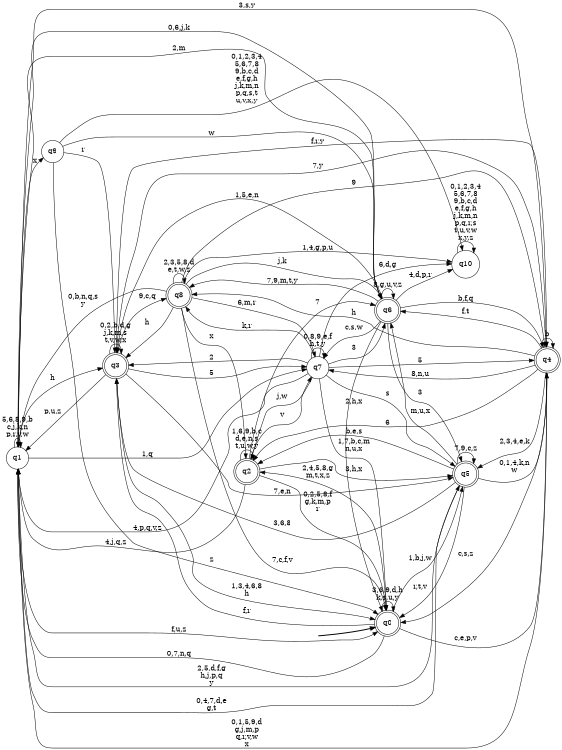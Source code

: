 digraph BlueStar {
__start0 [style = invis, shape = none, label = "", width = 0, height = 0];

rankdir=LR;
size="8,5";

s0 [style="rounded,filled", color="black", fillcolor="white" shape="doublecircle", label="q0"];
s1 [style="filled", color="black", fillcolor="white" shape="circle", label="q1"];
s2 [style="rounded,filled", color="black", fillcolor="white" shape="doublecircle", label="q2"];
s3 [style="rounded,filled", color="black", fillcolor="white" shape="doublecircle", label="q3"];
s4 [style="rounded,filled", color="black", fillcolor="white" shape="doublecircle", label="q4"];
s5 [style="rounded,filled", color="black", fillcolor="white" shape="doublecircle", label="q5"];
s6 [style="rounded,filled", color="black", fillcolor="white" shape="doublecircle", label="q6"];
s7 [style="filled", color="black", fillcolor="white" shape="circle", label="q7"];
s8 [style="rounded,filled", color="black", fillcolor="white" shape="doublecircle", label="q8"];
s9 [style="filled", color="black", fillcolor="white" shape="circle", label="q9"];
s10 [style="filled", color="black", fillcolor="white" shape="circle", label="q10"];
subgraph cluster_main { 
	graph [pad=".75", ranksep="0.15", nodesep="0.15"];
	 style=invis; 
	__start0 -> s0 [penwidth=2];
}
s0 -> s0 [label="3,6,9,d,h\nk,s,u,y"];
s0 -> s1 [label="0,7,n,q"];
s0 -> s2 [label="2,4,5,8,g\nm,t,x,z"];
s0 -> s3 [label="f,r"];
s0 -> s4 [label="c,e,p,v"];
s0 -> s5 [label="1,b,j,w"];
s1 -> s0 [label="f,u,z"];
s1 -> s1 [label="5,6,8,9,b\nc,j,k,n\np,r,v,w"];
s1 -> s3 [label="h"];
s1 -> s4 [label="3,s,y"];
s1 -> s5 [label="0,4,7,d,e\ng,t"];
s1 -> s6 [label="2,m"];
s1 -> s7 [label="1,q"];
s1 -> s9 [label="x"];
s2 -> s0 [label="0,2,5,8,f\ng,k,m,p\nr"];
s2 -> s1 [label="4,j,q,z"];
s2 -> s2 [label="1,6,9,b,c\nd,e,n,s\nt,u,w,y"];
s2 -> s5 [label="3,h,x"];
s2 -> s6 [label="7"];
s2 -> s7 [label="v"];
s3 -> s0 [label="1,3,4,6,8\nh"];
s3 -> s1 [label="p,u,z"];
s3 -> s3 [label="0,2,b,d,g\nj,k,m,s\nt,v,w,x"];
s3 -> s4 [label="f,r,y"];
s3 -> s5 [label="7,e,n"];
s3 -> s7 [label="5"];
s3 -> s8 [label="9,c,q"];
s4 -> s0 [label="c,s,z"];
s4 -> s1 [label="0,1,5,9,d\ng,j,m,p\nq,r,v,w\nx"];
s4 -> s2 [label="6"];
s4 -> s3 [label="7,y"];
s4 -> s4 [label="b"];
s4 -> s5 [label="2,3,4,e,k"];
s4 -> s6 [label="f,t"];
s4 -> s7 [label="8,n,u"];
s4 -> s8 [label="h"];
s5 -> s0 [label="r,t,v"];
s5 -> s1 [label="2,5,d,f,g\nh,j,p,q\ny"];
s5 -> s2 [label="b,e,s"];
s5 -> s3 [label="3,6,8"];
s5 -> s4 [label="0,1,4,k,n\nw"];
s5 -> s5 [label="7,9,c,z"];
s5 -> s6 [label="m,u,x"];
s6 -> s0 [label="2,h,x"];
s6 -> s1 [label="0,6,j,k"];
s6 -> s3 [label="1,5,e,n"];
s6 -> s4 [label="b,f,q"];
s6 -> s5 [label="3"];
s6 -> s6 [label="8,g,u,v,z"];
s6 -> s7 [label="c,s,w"];
s6 -> s8 [label="7,9,m,t,y"];
s6 -> s10 [label="4,d,p,r"];
s7 -> s0 [label="1,7,b,c,m\nn,u,x"];
s7 -> s1 [label="4,p,q,v,z"];
s7 -> s2 [label="j,w"];
s7 -> s3 [label="2"];
s7 -> s4 [label="5"];
s7 -> s5 [label="s"];
s7 -> s6 [label="3"];
s7 -> s7 [label="0,8,9,e,f\nh,t,y"];
s7 -> s8 [label="k,r"];
s7 -> s10 [label="6,d,g"];
s8 -> s0 [label="7,c,f,v"];
s8 -> s1 [label="0,b,n,q,s\ny"];
s8 -> s2 [label="x"];
s8 -> s3 [label="h"];
s8 -> s4 [label="9"];
s8 -> s6 [label="j,k"];
s8 -> s7 [label="6,m,r"];
s8 -> s8 [label="2,3,5,8,d\ne,t,w,z"];
s8 -> s10 [label="1,4,g,p,u"];
s9 -> s0 [label="z"];
s9 -> s3 [label="r"];
s9 -> s6 [label="w"];
s9 -> s10 [label="0,1,2,3,4\n5,6,7,8\n9,b,c,d\ne,f,g,h\nj,k,m,n\np,q,s,t\nu,v,x,y"];
s10 -> s10 [label="0,1,2,3,4\n5,6,7,8\n9,b,c,d\ne,f,g,h\nj,k,m,n\np,q,r,s\nt,u,v,w\nx,y,z"];

}